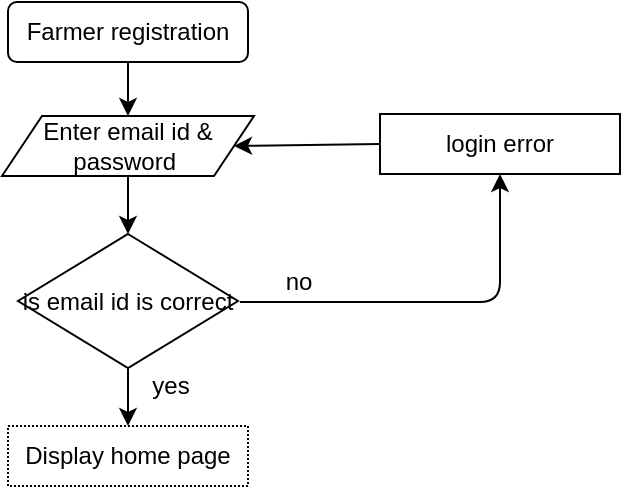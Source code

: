<mxfile version="14.5.10" type="github">
  <diagram id="4DEWIcSBY9tWpsxBbvUf" name="Page-1">
    <mxGraphModel dx="1278" dy="548" grid="1" gridSize="10" guides="1" tooltips="1" connect="1" arrows="1" fold="1" page="1" pageScale="1" pageWidth="827" pageHeight="1169" math="0" shadow="0">
      <root>
        <mxCell id="0" />
        <mxCell id="1" parent="0" />
        <mxCell id="GMiqxK_xdIrVd9iTB11z-1" value="Farmer registration" style="rounded=1;whiteSpace=wrap;html=1;fontSize=12;glass=0;strokeWidth=1;shadow=0;" vertex="1" parent="1">
          <mxGeometry x="354" y="10" width="120" height="30" as="geometry" />
        </mxCell>
        <mxCell id="GMiqxK_xdIrVd9iTB11z-2" value="&lt;span&gt;Enter email id &amp;amp; password&amp;nbsp;&lt;/span&gt;" style="shape=parallelogram;perimeter=parallelogramPerimeter;whiteSpace=wrap;html=1;fixedSize=1;" vertex="1" parent="1">
          <mxGeometry x="351" y="67" width="126" height="30" as="geometry" />
        </mxCell>
        <mxCell id="GMiqxK_xdIrVd9iTB11z-3" style="edgeStyle=orthogonalEdgeStyle;rounded=0;orthogonalLoop=1;jettySize=auto;html=1;exitX=0.5;exitY=1;exitDx=0;exitDy=0;" edge="1" parent="1" source="GMiqxK_xdIrVd9iTB11z-2" target="GMiqxK_xdIrVd9iTB11z-2">
          <mxGeometry relative="1" as="geometry" />
        </mxCell>
        <mxCell id="GMiqxK_xdIrVd9iTB11z-4" value="" style="edgeStyle=orthogonalEdgeStyle;rounded=0;orthogonalLoop=1;jettySize=auto;html=1;exitX=0.5;exitY=1;exitDx=0;exitDy=0;entryX=0.5;entryY=0;entryDx=0;entryDy=0;" edge="1" parent="1" source="GMiqxK_xdIrVd9iTB11z-7" target="GMiqxK_xdIrVd9iTB11z-5">
          <mxGeometry relative="1" as="geometry" />
        </mxCell>
        <mxCell id="GMiqxK_xdIrVd9iTB11z-5" value="Display home page" style="rounded=0;whiteSpace=wrap;html=1;dashed=1;dashPattern=1 1;" vertex="1" parent="1">
          <mxGeometry x="354" y="222" width="120" height="30" as="geometry" />
        </mxCell>
        <mxCell id="GMiqxK_xdIrVd9iTB11z-6" value="" style="endArrow=classic;html=1;exitX=0.5;exitY=1;exitDx=0;exitDy=0;entryX=0.5;entryY=0;entryDx=0;entryDy=0;" edge="1" parent="1" source="GMiqxK_xdIrVd9iTB11z-2" target="GMiqxK_xdIrVd9iTB11z-7">
          <mxGeometry width="50" height="50" relative="1" as="geometry">
            <mxPoint x="420" y="150" as="sourcePoint" />
            <mxPoint x="440" y="120" as="targetPoint" />
          </mxGeometry>
        </mxCell>
        <mxCell id="GMiqxK_xdIrVd9iTB11z-7" value="is email id is correct" style="rhombus;whiteSpace=wrap;html=1;" vertex="1" parent="1">
          <mxGeometry x="359" y="126" width="110" height="67" as="geometry" />
        </mxCell>
        <mxCell id="GMiqxK_xdIrVd9iTB11z-8" value="" style="endArrow=classic;html=1;entryX=0.5;entryY=1;entryDx=0;entryDy=0;" edge="1" parent="1" target="GMiqxK_xdIrVd9iTB11z-9">
          <mxGeometry width="50" height="50" relative="1" as="geometry">
            <mxPoint x="470" y="160" as="sourcePoint" />
            <mxPoint x="560" y="150" as="targetPoint" />
            <Array as="points">
              <mxPoint x="600" y="160" />
            </Array>
          </mxGeometry>
        </mxCell>
        <mxCell id="GMiqxK_xdIrVd9iTB11z-9" value="login error" style="rounded=0;whiteSpace=wrap;html=1;" vertex="1" parent="1">
          <mxGeometry x="540" y="66" width="120" height="30" as="geometry" />
        </mxCell>
        <mxCell id="GMiqxK_xdIrVd9iTB11z-10" value="" style="endArrow=classic;html=1;exitX=0;exitY=0.5;exitDx=0;exitDy=0;entryX=1;entryY=0.5;entryDx=0;entryDy=0;" edge="1" parent="1" source="GMiqxK_xdIrVd9iTB11z-9" target="GMiqxK_xdIrVd9iTB11z-2">
          <mxGeometry width="50" height="50" relative="1" as="geometry">
            <mxPoint x="420" y="150" as="sourcePoint" />
            <mxPoint x="470" y="100" as="targetPoint" />
          </mxGeometry>
        </mxCell>
        <mxCell id="GMiqxK_xdIrVd9iTB11z-11" value="no&lt;br&gt;" style="text;html=1;align=center;verticalAlign=middle;resizable=0;points=[];autosize=1;strokeColor=none;" vertex="1" parent="1">
          <mxGeometry x="484" y="140" width="30" height="20" as="geometry" />
        </mxCell>
        <mxCell id="GMiqxK_xdIrVd9iTB11z-12" value="" style="endArrow=classic;html=1;exitX=0.5;exitY=1;exitDx=0;exitDy=0;entryX=0.5;entryY=0;entryDx=0;entryDy=0;" edge="1" parent="1" source="GMiqxK_xdIrVd9iTB11z-1" target="GMiqxK_xdIrVd9iTB11z-2">
          <mxGeometry width="50" height="50" relative="1" as="geometry">
            <mxPoint x="420" y="140" as="sourcePoint" />
            <mxPoint x="320" y="60" as="targetPoint" />
          </mxGeometry>
        </mxCell>
        <mxCell id="GMiqxK_xdIrVd9iTB11z-13" value="yes" style="text;html=1;align=center;verticalAlign=middle;resizable=0;points=[];autosize=1;strokeColor=none;" vertex="1" parent="1">
          <mxGeometry x="420" y="192" width="30" height="20" as="geometry" />
        </mxCell>
      </root>
    </mxGraphModel>
  </diagram>
</mxfile>
